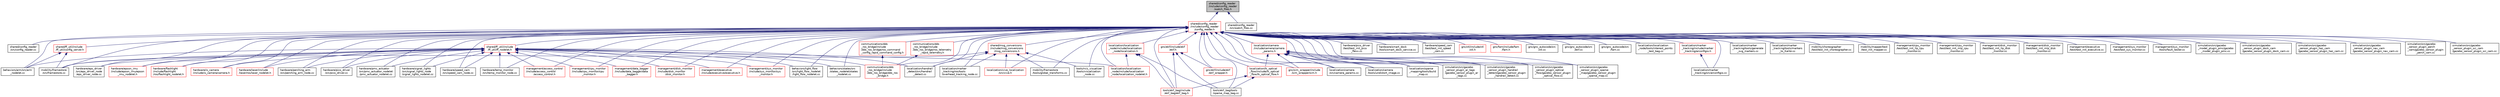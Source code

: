 digraph "shared/config_reader/include/config_reader/watch_files.h"
{
 // LATEX_PDF_SIZE
  edge [fontname="Helvetica",fontsize="10",labelfontname="Helvetica",labelfontsize="10"];
  node [fontname="Helvetica",fontsize="10",shape=record];
  Node1 [label="shared/config_reader\l/include/config_reader\l/watch_files.h",height=0.2,width=0.4,color="black", fillcolor="grey75", style="filled", fontcolor="black",tooltip=" "];
  Node1 -> Node2 [dir="back",color="midnightblue",fontsize="10",style="solid",fontname="Helvetica"];
  Node2 [label="shared/config_reader\l/include/config_reader\l/config_reader.h",height=0.2,width=0.4,color="red", fillcolor="white", style="filled",URL="$config__reader_8h.html",tooltip=" "];
  Node2 -> Node3 [dir="back",color="midnightblue",fontsize="10",style="solid",fontname="Helvetica"];
  Node3 [label="shared/config_reader\l/src/config_reader.cc",height=0.2,width=0.4,color="black", fillcolor="white", style="filled",URL="$config__reader_8cc.html",tooltip=" "];
  Node2 -> Node4 [dir="back",color="midnightblue",fontsize="10",style="solid",fontname="Helvetica"];
  Node4 [label="shared/ff_util/include\l/ff_util/config_server.h",height=0.2,width=0.4,color="red", fillcolor="white", style="filled",URL="$config__server_8h.html",tooltip=" "];
  Node4 -> Node13 [dir="back",color="midnightblue",fontsize="10",style="solid",fontname="Helvetica"];
  Node13 [label="mobility/framestore\l/src/framestore.cc",height=0.2,width=0.4,color="black", fillcolor="white", style="filled",URL="$framestore_8cc.html",tooltip=" "];
  Node4 -> Node19 [dir="back",color="midnightblue",fontsize="10",style="solid",fontname="Helvetica"];
  Node19 [label="behaviors/arm/src/arm\l_nodelet.cc",height=0.2,width=0.4,color="black", fillcolor="white", style="filled",URL="$arm__nodelet_8cc.html",tooltip=" "];
  Node2 -> Node22 [dir="back",color="midnightblue",fontsize="10",style="solid",fontname="Helvetica"];
  Node22 [label="shared/ff_util/include\l/ff_util/ff_nodelet.h",height=0.2,width=0.4,color="red", fillcolor="white", style="filled",URL="$ff__nodelet_8h.html",tooltip=" "];
  Node22 -> Node32 [dir="back",color="midnightblue",fontsize="10",style="solid",fontname="Helvetica"];
  Node32 [label="hardware/eps_driver\l/src/eps_driver_node\l/eps_driver_node.cc",height=0.2,width=0.4,color="black", fillcolor="white", style="filled",URL="$eps__driver__node_8cc.html",tooltip=" "];
  Node22 -> Node33 [dir="back",color="midnightblue",fontsize="10",style="solid",fontname="Helvetica"];
  Node33 [label="hardware/epson_imu\l/include/epson_imu/epson\l_imu_nodelet.h",height=0.2,width=0.4,color="red", fillcolor="white", style="filled",URL="$epson__imu__nodelet_8h.html",tooltip=" "];
  Node22 -> Node35 [dir="back",color="midnightblue",fontsize="10",style="solid",fontname="Helvetica"];
  Node35 [label="hardware/flashlight\l/include/flashlight\l/ros/flashlight_nodelet.h",height=0.2,width=0.4,color="red", fillcolor="white", style="filled",URL="$flashlight__nodelet_8h.html",tooltip=" "];
  Node22 -> Node37 [dir="back",color="midnightblue",fontsize="10",style="solid",fontname="Helvetica"];
  Node37 [label="hardware/is_camera\l/include/is_camera/camera.h",height=0.2,width=0.4,color="red", fillcolor="white", style="filled",URL="$camera_8h.html",tooltip=" "];
  Node22 -> Node39 [dir="back",color="midnightblue",fontsize="10",style="solid",fontname="Helvetica"];
  Node39 [label="hardware/laser/include\l/laser/ros/laser_nodelet.h",height=0.2,width=0.4,color="red", fillcolor="white", style="filled",URL="$laser__nodelet_8h.html",tooltip=" "];
  Node22 -> Node41 [dir="back",color="midnightblue",fontsize="10",style="solid",fontname="Helvetica"];
  Node41 [label="hardware/perching_arm\l/src/perching_arm_node.cc",height=0.2,width=0.4,color="black", fillcolor="white", style="filled",URL="$perching__arm__node_8cc.html",tooltip=" "];
  Node22 -> Node42 [dir="back",color="midnightblue",fontsize="10",style="solid",fontname="Helvetica"];
  Node42 [label="hardware/pico_driver\l/src/pico_driver.cc",height=0.2,width=0.4,color="black", fillcolor="white", style="filled",URL="$pico__driver_8cc.html",tooltip=" "];
  Node22 -> Node43 [dir="back",color="midnightblue",fontsize="10",style="solid",fontname="Helvetica"];
  Node43 [label="hardware/pmc_actuator\l/src/pmc_actuator_nodelet\l/pmc_actuator_nodelet.cc",height=0.2,width=0.4,color="black", fillcolor="white", style="filled",URL="$pmc__actuator__nodelet_8cc.html",tooltip=" "];
  Node22 -> Node44 [dir="back",color="midnightblue",fontsize="10",style="solid",fontname="Helvetica"];
  Node44 [label="hardware/signal_lights\l/src/signal_lights_node\l/signal_lights_nodelet.cc",height=0.2,width=0.4,color="black", fillcolor="white", style="filled",URL="$signal__lights__nodelet_8cc.html",tooltip=" "];
  Node22 -> Node45 [dir="back",color="midnightblue",fontsize="10",style="solid",fontname="Helvetica"];
  Node45 [label="hardware/speed_cam\l/src/speed_cam_node.cc",height=0.2,width=0.4,color="black", fillcolor="white", style="filled",URL="$speed__cam__node_8cc.html",tooltip=" "];
  Node22 -> Node46 [dir="back",color="midnightblue",fontsize="10",style="solid",fontname="Helvetica"];
  Node46 [label="hardware/temp_monitor\l/src/temp_monitor_node.cc",height=0.2,width=0.4,color="black", fillcolor="white", style="filled",URL="$temp__monitor__node_8cc.html",tooltip=" "];
  Node22 -> Node54 [dir="back",color="midnightblue",fontsize="10",style="solid",fontname="Helvetica"];
  Node54 [label="communications/dds\l_ros_bridge/include\l/dds_ros_bridge/dds_ros\l_bridge.h",height=0.2,width=0.4,color="red", fillcolor="white", style="filled",URL="$dds__ros__bridge_8h.html",tooltip=" "];
  Node22 -> Node56 [dir="back",color="midnightblue",fontsize="10",style="solid",fontname="Helvetica"];
  Node56 [label="localization/handrail\l_detect/src/handrail\l_detect.cc",height=0.2,width=0.4,color="black", fillcolor="white", style="filled",URL="$handrail__detect_8cc.html",tooltip=" "];
  Node22 -> Node59 [dir="back",color="midnightblue",fontsize="10",style="solid",fontname="Helvetica"];
  Node59 [label="localization/localization\l_node/include/localization\l_node/localization_nodelet.h",height=0.2,width=0.4,color="red", fillcolor="white", style="filled",URL="$localization__nodelet_8h.html",tooltip=" "];
  Node22 -> Node13 [dir="back",color="midnightblue",fontsize="10",style="solid",fontname="Helvetica"];
  Node22 -> Node66 [dir="back",color="midnightblue",fontsize="10",style="solid",fontname="Helvetica"];
  Node66 [label="management/access_control\l/include/access_control\l/access_control.h",height=0.2,width=0.4,color="red", fillcolor="white", style="filled",URL="$access__control_8h.html",tooltip=" "];
  Node22 -> Node68 [dir="back",color="midnightblue",fontsize="10",style="solid",fontname="Helvetica"];
  Node68 [label="management/cpu_monitor\l/include/cpu_monitor/cpu\l_monitor.h",height=0.2,width=0.4,color="red", fillcolor="white", style="filled",URL="$cpu__monitor_8h.html",tooltip=" "];
  Node22 -> Node70 [dir="back",color="midnightblue",fontsize="10",style="solid",fontname="Helvetica"];
  Node70 [label="management/data_bagger\l/include/data_bagger/data\l_bagger.h",height=0.2,width=0.4,color="red", fillcolor="white", style="filled",URL="$data__bagger_8h.html",tooltip=" "];
  Node22 -> Node72 [dir="back",color="midnightblue",fontsize="10",style="solid",fontname="Helvetica"];
  Node72 [label="management/disk_monitor\l/include/disk_monitor\l/disk_monitor.h",height=0.2,width=0.4,color="red", fillcolor="white", style="filled",URL="$disk__monitor_8h.html",tooltip=" "];
  Node22 -> Node74 [dir="back",color="midnightblue",fontsize="10",style="solid",fontname="Helvetica"];
  Node74 [label="management/executive\l/include/executive/executive.h",height=0.2,width=0.4,color="red", fillcolor="white", style="filled",URL="$executive_8h.html",tooltip=" "];
  Node22 -> Node92 [dir="back",color="midnightblue",fontsize="10",style="solid",fontname="Helvetica"];
  Node92 [label="management/sys_monitor\l/include/sys_monitor/sys\l_monitor.h",height=0.2,width=0.4,color="red", fillcolor="white", style="filled",URL="$sys__monitor_8h.html",tooltip=" "];
  Node22 -> Node19 [dir="back",color="midnightblue",fontsize="10",style="solid",fontname="Helvetica"];
  Node22 -> Node94 [dir="back",color="midnightblue",fontsize="10",style="solid",fontname="Helvetica"];
  Node94 [label="behaviors/light_flow\l/src/light_flow_nodelet\l/light_flow_nodelet.cc",height=0.2,width=0.4,color="black", fillcolor="white", style="filled",URL="$light__flow__nodelet_8cc.html",tooltip=" "];
  Node22 -> Node95 [dir="back",color="midnightblue",fontsize="10",style="solid",fontname="Helvetica"];
  Node95 [label="behaviors/states/src\l/states_nodelet/states\l_nodelet.cc",height=0.2,width=0.4,color="black", fillcolor="white", style="filled",URL="$states__nodelet_8cc.html",tooltip=" "];
  Node2 -> Node125 [dir="back",color="midnightblue",fontsize="10",style="solid",fontname="Helvetica"];
  Node125 [label="shared/msg_conversions\l/include/msg_conversions\l/msg_conversions.h",height=0.2,width=0.4,color="red", fillcolor="white", style="filled",URL="$msg__conversions_8h.html",tooltip=" "];
  Node125 -> Node56 [dir="back",color="midnightblue",fontsize="10",style="solid",fontname="Helvetica"];
  Node125 -> Node135 [dir="back",color="midnightblue",fontsize="10",style="solid",fontname="Helvetica"];
  Node135 [label="localization/marker\l_tracking/ros/tools\l/overhead_tracking_node.cc",height=0.2,width=0.4,color="black", fillcolor="white", style="filled",URL="$overhead__tracking__node_8cc.html",tooltip=" "];
  Node125 -> Node136 [dir="back",color="midnightblue",fontsize="10",style="solid",fontname="Helvetica"];
  Node136 [label="localization/vive_localization\l/src/vive.h",height=0.2,width=0.4,color="red", fillcolor="white", style="filled",URL="$localization_2vive__localization_2src_2vive_8h.html",tooltip=" "];
  Node125 -> Node13 [dir="back",color="midnightblue",fontsize="10",style="solid",fontname="Helvetica"];
  Node125 -> Node141 [dir="back",color="midnightblue",fontsize="10",style="solid",fontname="Helvetica"];
  Node141 [label="mobility/framestore\l/tools/global_transforms.cc",height=0.2,width=0.4,color="black", fillcolor="white", style="filled",URL="$global__transforms_8cc.html",tooltip=" "];
  Node125 -> Node152 [dir="back",color="midnightblue",fontsize="10",style="solid",fontname="Helvetica"];
  Node152 [label="tools/rviz_visualizer\l/tools/visualization\l_node.cc",height=0.2,width=0.4,color="black", fillcolor="white", style="filled",URL="$visualization__node_8cc.html",tooltip=" "];
  Node2 -> Node32 [dir="back",color="midnightblue",fontsize="10",style="solid",fontname="Helvetica"];
  Node2 -> Node33 [dir="back",color="midnightblue",fontsize="10",style="solid",fontname="Helvetica"];
  Node2 -> Node35 [dir="back",color="midnightblue",fontsize="10",style="solid",fontname="Helvetica"];
  Node2 -> Node37 [dir="back",color="midnightblue",fontsize="10",style="solid",fontname="Helvetica"];
  Node2 -> Node39 [dir="back",color="midnightblue",fontsize="10",style="solid",fontname="Helvetica"];
  Node2 -> Node41 [dir="back",color="midnightblue",fontsize="10",style="solid",fontname="Helvetica"];
  Node2 -> Node42 [dir="back",color="midnightblue",fontsize="10",style="solid",fontname="Helvetica"];
  Node2 -> Node153 [dir="back",color="midnightblue",fontsize="10",style="solid",fontname="Helvetica"];
  Node153 [label="hardware/pico_driver\l/test/test_init_pico\l_flexx.cc",height=0.2,width=0.4,color="black", fillcolor="white", style="filled",URL="$test__init__pico__flexx_8cc.html",tooltip=" "];
  Node2 -> Node43 [dir="back",color="midnightblue",fontsize="10",style="solid",fontname="Helvetica"];
  Node2 -> Node44 [dir="back",color="midnightblue",fontsize="10",style="solid",fontname="Helvetica"];
  Node2 -> Node154 [dir="back",color="midnightblue",fontsize="10",style="solid",fontname="Helvetica"];
  Node154 [label="hardware/smart_dock\l/tools/smart_dock_service.cc",height=0.2,width=0.4,color="black", fillcolor="white", style="filled",URL="$smart__dock__service_8cc.html",tooltip=" "];
  Node2 -> Node45 [dir="back",color="midnightblue",fontsize="10",style="solid",fontname="Helvetica"];
  Node2 -> Node155 [dir="back",color="midnightblue",fontsize="10",style="solid",fontname="Helvetica"];
  Node155 [label="hardware/speed_cam\l/test/test_init_speed\l_cam.cc",height=0.2,width=0.4,color="black", fillcolor="white", style="filled",URL="$test__init__speed__cam_8cc.html",tooltip=" "];
  Node2 -> Node46 [dir="back",color="midnightblue",fontsize="10",style="solid",fontname="Helvetica"];
  Node2 -> Node156 [dir="back",color="midnightblue",fontsize="10",style="solid",fontname="Helvetica"];
  Node156 [label="gnc/ctl/include/ctl\l/ctl.h",height=0.2,width=0.4,color="red", fillcolor="white", style="filled",URL="$ctl_2include_2ctl_2ctl_8h.html",tooltip=" "];
  Node2 -> Node157 [dir="back",color="midnightblue",fontsize="10",style="solid",fontname="Helvetica"];
  Node157 [label="gnc/ekf/include/ekf\l/ekf.h",height=0.2,width=0.4,color="red", fillcolor="white", style="filled",URL="$ekf_2include_2ekf_2ekf_8h.html",tooltip=" "];
  Node157 -> Node158 [dir="back",color="midnightblue",fontsize="10",style="solid",fontname="Helvetica"];
  Node158 [label="gnc/ekf/include/ekf\l/ekf_wrapper.h",height=0.2,width=0.4,color="red", fillcolor="white", style="filled",URL="$ekf__wrapper_8h.html",tooltip=" "];
  Node157 -> Node159 [dir="back",color="midnightblue",fontsize="10",style="solid",fontname="Helvetica"];
  Node159 [label="tools/ekf_bag/include\l/ekf_bag/ekf_bag.h",height=0.2,width=0.4,color="red", fillcolor="white", style="filled",URL="$ekf__bag_8h.html",tooltip=" "];
  Node157 -> Node166 [dir="back",color="midnightblue",fontsize="10",style="solid",fontname="Helvetica"];
  Node166 [label="tools/ekf_bag/tools\l/sparse_map_bag.cc",height=0.2,width=0.4,color="black", fillcolor="white", style="filled",URL="$sparse__map__bag_8cc.html",tooltip=" "];
  Node2 -> Node158 [dir="back",color="midnightblue",fontsize="10",style="solid",fontname="Helvetica"];
  Node2 -> Node167 [dir="back",color="midnightblue",fontsize="10",style="solid",fontname="Helvetica"];
  Node167 [label="gnc/fam/include/fam\l/fam.h",height=0.2,width=0.4,color="red", fillcolor="white", style="filled",URL="$fam_2include_2fam_2fam_8h.html",tooltip=" "];
  Node2 -> Node168 [dir="back",color="midnightblue",fontsize="10",style="solid",fontname="Helvetica"];
  Node168 [label="gnc/gnc_autocode/src\l/ctl.cc",height=0.2,width=0.4,color="black", fillcolor="white", style="filled",URL="$gnc__autocode_2src_2ctl_8cc.html",tooltip=" "];
  Node2 -> Node169 [dir="back",color="midnightblue",fontsize="10",style="solid",fontname="Helvetica"];
  Node169 [label="gnc/gnc_autocode/src\l/ekf.cc",height=0.2,width=0.4,color="black", fillcolor="white", style="filled",URL="$gnc__autocode_2src_2ekf_8cc.html",tooltip=" "];
  Node2 -> Node170 [dir="back",color="midnightblue",fontsize="10",style="solid",fontname="Helvetica"];
  Node170 [label="gnc/gnc_autocode/src\l/fam.cc",height=0.2,width=0.4,color="black", fillcolor="white", style="filled",URL="$gnc__autocode_2src_2fam_8cc.html",tooltip=" "];
  Node2 -> Node171 [dir="back",color="midnightblue",fontsize="10",style="solid",fontname="Helvetica"];
  Node171 [label="gnc/sim_wrapper/include\l/sim_wrapper/sim.h",height=0.2,width=0.4,color="red", fillcolor="white", style="filled",URL="$sim__wrapper_2include_2sim__wrapper_2sim_8h.html",tooltip=" "];
  Node2 -> Node54 [dir="back",color="midnightblue",fontsize="10",style="solid",fontname="Helvetica"];
  Node2 -> Node173 [dir="back",color="midnightblue",fontsize="10",style="solid",fontname="Helvetica"];
  Node173 [label="communications/dds\l_ros_bridge/include\l/dds_ros_bridge/ros_command\l_config_rapid_command_config.h",height=0.2,width=0.4,color="red", fillcolor="white", style="filled",URL="$ros__command__config__rapid__command__config_8h.html",tooltip=" "];
  Node173 -> Node54 [dir="back",color="midnightblue",fontsize="10",style="solid",fontname="Helvetica"];
  Node2 -> Node175 [dir="back",color="midnightblue",fontsize="10",style="solid",fontname="Helvetica"];
  Node175 [label="communications/dds\l_ros_bridge/include\l/dds_ros_bridge/ros_telemetry\l_rapid_telemetry.h",height=0.2,width=0.4,color="red", fillcolor="white", style="filled",URL="$ros__telemetry__rapid__telemetry_8h.html",tooltip=" "];
  Node175 -> Node54 [dir="back",color="midnightblue",fontsize="10",style="solid",fontname="Helvetica"];
  Node2 -> Node177 [dir="back",color="midnightblue",fontsize="10",style="solid",fontname="Helvetica"];
  Node177 [label="localization/camera\l/include/camera/camera\l_params.h",height=0.2,width=0.4,color="red", fillcolor="white", style="filled",URL="$camera__params_8h.html",tooltip=" "];
  Node177 -> Node171 [dir="back",color="midnightblue",fontsize="10",style="solid",fontname="Helvetica"];
  Node177 -> Node208 [dir="back",color="midnightblue",fontsize="10",style="solid",fontname="Helvetica"];
  Node208 [label="localization/camera\l/src/camera_params.cc",height=0.2,width=0.4,color="black", fillcolor="white", style="filled",URL="$camera__params_8cc.html",tooltip=" "];
  Node177 -> Node210 [dir="back",color="midnightblue",fontsize="10",style="solid",fontname="Helvetica"];
  Node210 [label="localization/camera\l/tools/undistort_image.cc",height=0.2,width=0.4,color="black", fillcolor="white", style="filled",URL="$undistort__image_8cc.html",tooltip=" "];
  Node177 -> Node211 [dir="back",color="midnightblue",fontsize="10",style="solid",fontname="Helvetica"];
  Node211 [label="localization/lk_optical\l_flow/include/lk_optical\l_flow/lk_optical_flow.h",height=0.2,width=0.4,color="red", fillcolor="white", style="filled",URL="$lk__optical__flow_8h.html",tooltip=" "];
  Node211 -> Node159 [dir="back",color="midnightblue",fontsize="10",style="solid",fontname="Helvetica"];
  Node211 -> Node166 [dir="back",color="midnightblue",fontsize="10",style="solid",fontname="Helvetica"];
  Node177 -> Node189 [dir="back",color="midnightblue",fontsize="10",style="solid",fontname="Helvetica"];
  Node189 [label="localization/sparse\l_mapping/tools/build\l_map.cc",height=0.2,width=0.4,color="black", fillcolor="white", style="filled",URL="$build__map_8cc.html",tooltip=" "];
  Node177 -> Node113 [dir="back",color="midnightblue",fontsize="10",style="solid",fontname="Helvetica"];
  Node113 [label="simulation/src/gazebo\l_sensor_plugin_ar_tags\l/gazebo_sensor_plugin_ar\l_tags.cc",height=0.2,width=0.4,color="black", fillcolor="white", style="filled",URL="$gazebo__sensor__plugin__ar__tags_8cc.html",tooltip=" "];
  Node177 -> Node115 [dir="back",color="midnightblue",fontsize="10",style="solid",fontname="Helvetica"];
  Node115 [label="simulation/src/gazebo\l_sensor_plugin_handrail\l_detect/gazebo_sensor_plugin\l_handrail_detect.cc",height=0.2,width=0.4,color="black", fillcolor="white", style="filled",URL="$gazebo__sensor__plugin__handrail__detect_8cc.html",tooltip=" "];
  Node177 -> Node119 [dir="back",color="midnightblue",fontsize="10",style="solid",fontname="Helvetica"];
  Node119 [label="simulation/src/gazebo\l_sensor_plugin_optical\l_flow/gazebo_sensor_plugin\l_optical_flow.cc",height=0.2,width=0.4,color="black", fillcolor="white", style="filled",URL="$gazebo__sensor__plugin__optical__flow_8cc.html",tooltip=" "];
  Node177 -> Node122 [dir="back",color="midnightblue",fontsize="10",style="solid",fontname="Helvetica"];
  Node122 [label="simulation/src/gazebo\l_sensor_plugin_sparse\l_map/gazebo_sensor_plugin\l_sparse_map.cc",height=0.2,width=0.4,color="black", fillcolor="white", style="filled",URL="$gazebo__sensor__plugin__sparse__map_8cc.html",tooltip=" "];
  Node2 -> Node208 [dir="back",color="midnightblue",fontsize="10",style="solid",fontname="Helvetica"];
  Node2 -> Node210 [dir="back",color="midnightblue",fontsize="10",style="solid",fontname="Helvetica"];
  Node2 -> Node56 [dir="back",color="midnightblue",fontsize="10",style="solid",fontname="Helvetica"];
  Node2 -> Node211 [dir="back",color="midnightblue",fontsize="10",style="solid",fontname="Helvetica"];
  Node2 -> Node182 [dir="back",color="midnightblue",fontsize="10",style="solid",fontname="Helvetica"];
  Node182 [label="localization/localization\l_node/include/localization\l_node/localization.h",height=0.2,width=0.4,color="red", fillcolor="white", style="filled",URL="$localization_8h.html",tooltip=" "];
  Node182 -> Node59 [dir="back",color="midnightblue",fontsize="10",style="solid",fontname="Helvetica"];
  Node182 -> Node159 [dir="back",color="midnightblue",fontsize="10",style="solid",fontname="Helvetica"];
  Node182 -> Node166 [dir="back",color="midnightblue",fontsize="10",style="solid",fontname="Helvetica"];
  Node2 -> Node59 [dir="back",color="midnightblue",fontsize="10",style="solid",fontname="Helvetica"];
  Node2 -> Node223 [dir="back",color="midnightblue",fontsize="10",style="solid",fontname="Helvetica"];
  Node223 [label="localization/localization\l_node/tools/interest_points\l_test_bag.cc",height=0.2,width=0.4,color="black", fillcolor="white", style="filled",URL="$interest__points__test__bag_8cc.html",tooltip=" "];
  Node2 -> Node224 [dir="back",color="midnightblue",fontsize="10",style="solid",fontname="Helvetica"];
  Node224 [label="localization/marker\l_tracking/include/marker\l_tracking/arconfigio.h",height=0.2,width=0.4,color="red", fillcolor="white", style="filled",URL="$arconfigio_8h.html",tooltip=" "];
  Node224 -> Node226 [dir="back",color="midnightblue",fontsize="10",style="solid",fontname="Helvetica"];
  Node226 [label="localization/marker\l_tracking/src/arconfigio.cc",height=0.2,width=0.4,color="black", fillcolor="white", style="filled",URL="$arconfigio_8cc.html",tooltip=" "];
  Node2 -> Node135 [dir="back",color="midnightblue",fontsize="10",style="solid",fontname="Helvetica"];
  Node2 -> Node226 [dir="back",color="midnightblue",fontsize="10",style="solid",fontname="Helvetica"];
  Node2 -> Node228 [dir="back",color="midnightblue",fontsize="10",style="solid",fontname="Helvetica"];
  Node228 [label="localization/marker\l_tracking/tools/generate\l_svg_markers.cc",height=0.2,width=0.4,color="black", fillcolor="white", style="filled",URL="$generate__svg__markers_8cc.html",tooltip=" "];
  Node2 -> Node229 [dir="back",color="midnightblue",fontsize="10",style="solid",fontname="Helvetica"];
  Node229 [label="localization/marker\l_tracking/tools/markers\l_to_Kalibr.cc",height=0.2,width=0.4,color="black", fillcolor="white", style="filled",URL="$markers__to__Kalibr_8cc.html",tooltip=" "];
  Node2 -> Node189 [dir="back",color="midnightblue",fontsize="10",style="solid",fontname="Helvetica"];
  Node2 -> Node136 [dir="back",color="midnightblue",fontsize="10",style="solid",fontname="Helvetica"];
  Node2 -> Node230 [dir="back",color="midnightblue",fontsize="10",style="solid",fontname="Helvetica"];
  Node230 [label="mobility/choreographer\l/test/test_init_choreographer.cc",height=0.2,width=0.4,color="black", fillcolor="white", style="filled",URL="$test__init__choreographer_8cc.html",tooltip=" "];
  Node2 -> Node13 [dir="back",color="midnightblue",fontsize="10",style="solid",fontname="Helvetica"];
  Node2 -> Node141 [dir="back",color="midnightblue",fontsize="10",style="solid",fontname="Helvetica"];
  Node2 -> Node231 [dir="back",color="midnightblue",fontsize="10",style="solid",fontname="Helvetica"];
  Node231 [label="mobility/mapper/test\l/test_init_mapper.cc",height=0.2,width=0.4,color="black", fillcolor="white", style="filled",URL="$test__init__mapper_8cc.html",tooltip=" "];
  Node2 -> Node66 [dir="back",color="midnightblue",fontsize="10",style="solid",fontname="Helvetica"];
  Node2 -> Node68 [dir="back",color="midnightblue",fontsize="10",style="solid",fontname="Helvetica"];
  Node2 -> Node232 [dir="back",color="midnightblue",fontsize="10",style="solid",fontname="Helvetica"];
  Node232 [label="management/cpu_monitor\l/test/test_init_llp_cpu\l_monitor.cc",height=0.2,width=0.4,color="black", fillcolor="white", style="filled",URL="$test__init__llp__cpu__monitor_8cc.html",tooltip=" "];
  Node2 -> Node233 [dir="back",color="midnightblue",fontsize="10",style="solid",fontname="Helvetica"];
  Node233 [label="management/cpu_monitor\l/test/test_init_mlp_cpu\l_monitor.cc",height=0.2,width=0.4,color="black", fillcolor="white", style="filled",URL="$test__init__mlp__cpu__monitor_8cc.html",tooltip=" "];
  Node2 -> Node70 [dir="back",color="midnightblue",fontsize="10",style="solid",fontname="Helvetica"];
  Node2 -> Node72 [dir="back",color="midnightblue",fontsize="10",style="solid",fontname="Helvetica"];
  Node2 -> Node234 [dir="back",color="midnightblue",fontsize="10",style="solid",fontname="Helvetica"];
  Node234 [label="management/disk_monitor\l/test/test_init_llp_disk\l_monitor.cc",height=0.2,width=0.4,color="black", fillcolor="white", style="filled",URL="$test__init__llp__disk__monitor_8cc.html",tooltip=" "];
  Node2 -> Node235 [dir="back",color="midnightblue",fontsize="10",style="solid",fontname="Helvetica"];
  Node235 [label="management/disk_monitor\l/test/test_init_mlp_disk\l_monitor.cc",height=0.2,width=0.4,color="black", fillcolor="white", style="filled",URL="$test__init__mlp__disk__monitor_8cc.html",tooltip=" "];
  Node2 -> Node74 [dir="back",color="midnightblue",fontsize="10",style="solid",fontname="Helvetica"];
  Node2 -> Node236 [dir="back",color="midnightblue",fontsize="10",style="solid",fontname="Helvetica"];
  Node236 [label="management/executive\l/test/test_init_executive.cc",height=0.2,width=0.4,color="black", fillcolor="white", style="filled",URL="$test__init__executive_8cc.html",tooltip=" "];
  Node2 -> Node92 [dir="back",color="midnightblue",fontsize="10",style="solid",fontname="Helvetica"];
  Node2 -> Node237 [dir="back",color="midnightblue",fontsize="10",style="solid",fontname="Helvetica"];
  Node237 [label="management/sys_monitor\l/test/test_sys_monitor.cc",height=0.2,width=0.4,color="black", fillcolor="white", style="filled",URL="$test__sys__monitor_8cc.html",tooltip=" "];
  Node2 -> Node238 [dir="back",color="midnightblue",fontsize="10",style="solid",fontname="Helvetica"];
  Node238 [label="management/sys_monitor\l/tools/fault_tester.cc",height=0.2,width=0.4,color="black", fillcolor="white", style="filled",URL="$fault__tester_8cc.html",tooltip=" "];
  Node2 -> Node19 [dir="back",color="midnightblue",fontsize="10",style="solid",fontname="Helvetica"];
  Node2 -> Node94 [dir="back",color="midnightblue",fontsize="10",style="solid",fontname="Helvetica"];
  Node2 -> Node95 [dir="back",color="midnightblue",fontsize="10",style="solid",fontname="Helvetica"];
  Node2 -> Node109 [dir="back",color="midnightblue",fontsize="10",style="solid",fontname="Helvetica"];
  Node109 [label="simulation/src/gazebo\l_model_plugin_pmc/gazebo\l_model_plugin_pmc.cc",height=0.2,width=0.4,color="black", fillcolor="white", style="filled",URL="$gazebo__model__plugin__pmc_8cc.html",tooltip=" "];
  Node2 -> Node113 [dir="back",color="midnightblue",fontsize="10",style="solid",fontname="Helvetica"];
  Node2 -> Node114 [dir="back",color="midnightblue",fontsize="10",style="solid",fontname="Helvetica"];
  Node114 [label="simulation/src/gazebo\l_sensor_plugin_dock_cam\l/gazebo_sensor_plugin_dock_cam.cc",height=0.2,width=0.4,color="black", fillcolor="white", style="filled",URL="$gazebo__sensor__plugin__dock__cam_8cc.html",tooltip=" "];
  Node2 -> Node115 [dir="back",color="midnightblue",fontsize="10",style="solid",fontname="Helvetica"];
  Node2 -> Node116 [dir="back",color="midnightblue",fontsize="10",style="solid",fontname="Helvetica"];
  Node116 [label="simulation/src/gazebo\l_sensor_plugin_haz_cam\l/gazebo_sensor_plugin_haz_cam.cc",height=0.2,width=0.4,color="black", fillcolor="white", style="filled",URL="$gazebo__sensor__plugin__haz__cam_8cc.html",tooltip=" "];
  Node2 -> Node118 [dir="back",color="midnightblue",fontsize="10",style="solid",fontname="Helvetica"];
  Node118 [label="simulation/src/gazebo\l_sensor_plugin_nav_cam\l/gazebo_sensor_plugin_nav_cam.cc",height=0.2,width=0.4,color="black", fillcolor="white", style="filled",URL="$gazebo__sensor__plugin__nav__cam_8cc.html",tooltip=" "];
  Node2 -> Node119 [dir="back",color="midnightblue",fontsize="10",style="solid",fontname="Helvetica"];
  Node2 -> Node120 [dir="back",color="midnightblue",fontsize="10",style="solid",fontname="Helvetica"];
  Node120 [label="simulation/src/gazebo\l_sensor_plugin_perch\l_cam/gazebo_sensor_plugin\l_perch_cam.cc",height=0.2,width=0.4,color="black", fillcolor="white", style="filled",URL="$gazebo__sensor__plugin__perch__cam_8cc.html",tooltip=" "];
  Node2 -> Node121 [dir="back",color="midnightblue",fontsize="10",style="solid",fontname="Helvetica"];
  Node121 [label="simulation/src/gazebo\l_sensor_plugin_sci_cam\l/gazebo_sensor_plugin_sci_cam.cc",height=0.2,width=0.4,color="black", fillcolor="white", style="filled",URL="$gazebo__sensor__plugin__sci__cam_8cc.html",tooltip=" "];
  Node2 -> Node122 [dir="back",color="midnightblue",fontsize="10",style="solid",fontname="Helvetica"];
  Node2 -> Node159 [dir="back",color="midnightblue",fontsize="10",style="solid",fontname="Helvetica"];
  Node2 -> Node166 [dir="back",color="midnightblue",fontsize="10",style="solid",fontname="Helvetica"];
  Node2 -> Node152 [dir="back",color="midnightblue",fontsize="10",style="solid",fontname="Helvetica"];
  Node1 -> Node246 [dir="back",color="midnightblue",fontsize="10",style="solid",fontname="Helvetica"];
  Node246 [label="shared/config_reader\l/src/watch_files.cc",height=0.2,width=0.4,color="black", fillcolor="white", style="filled",URL="$watch__files_8cc.html",tooltip=" "];
}
